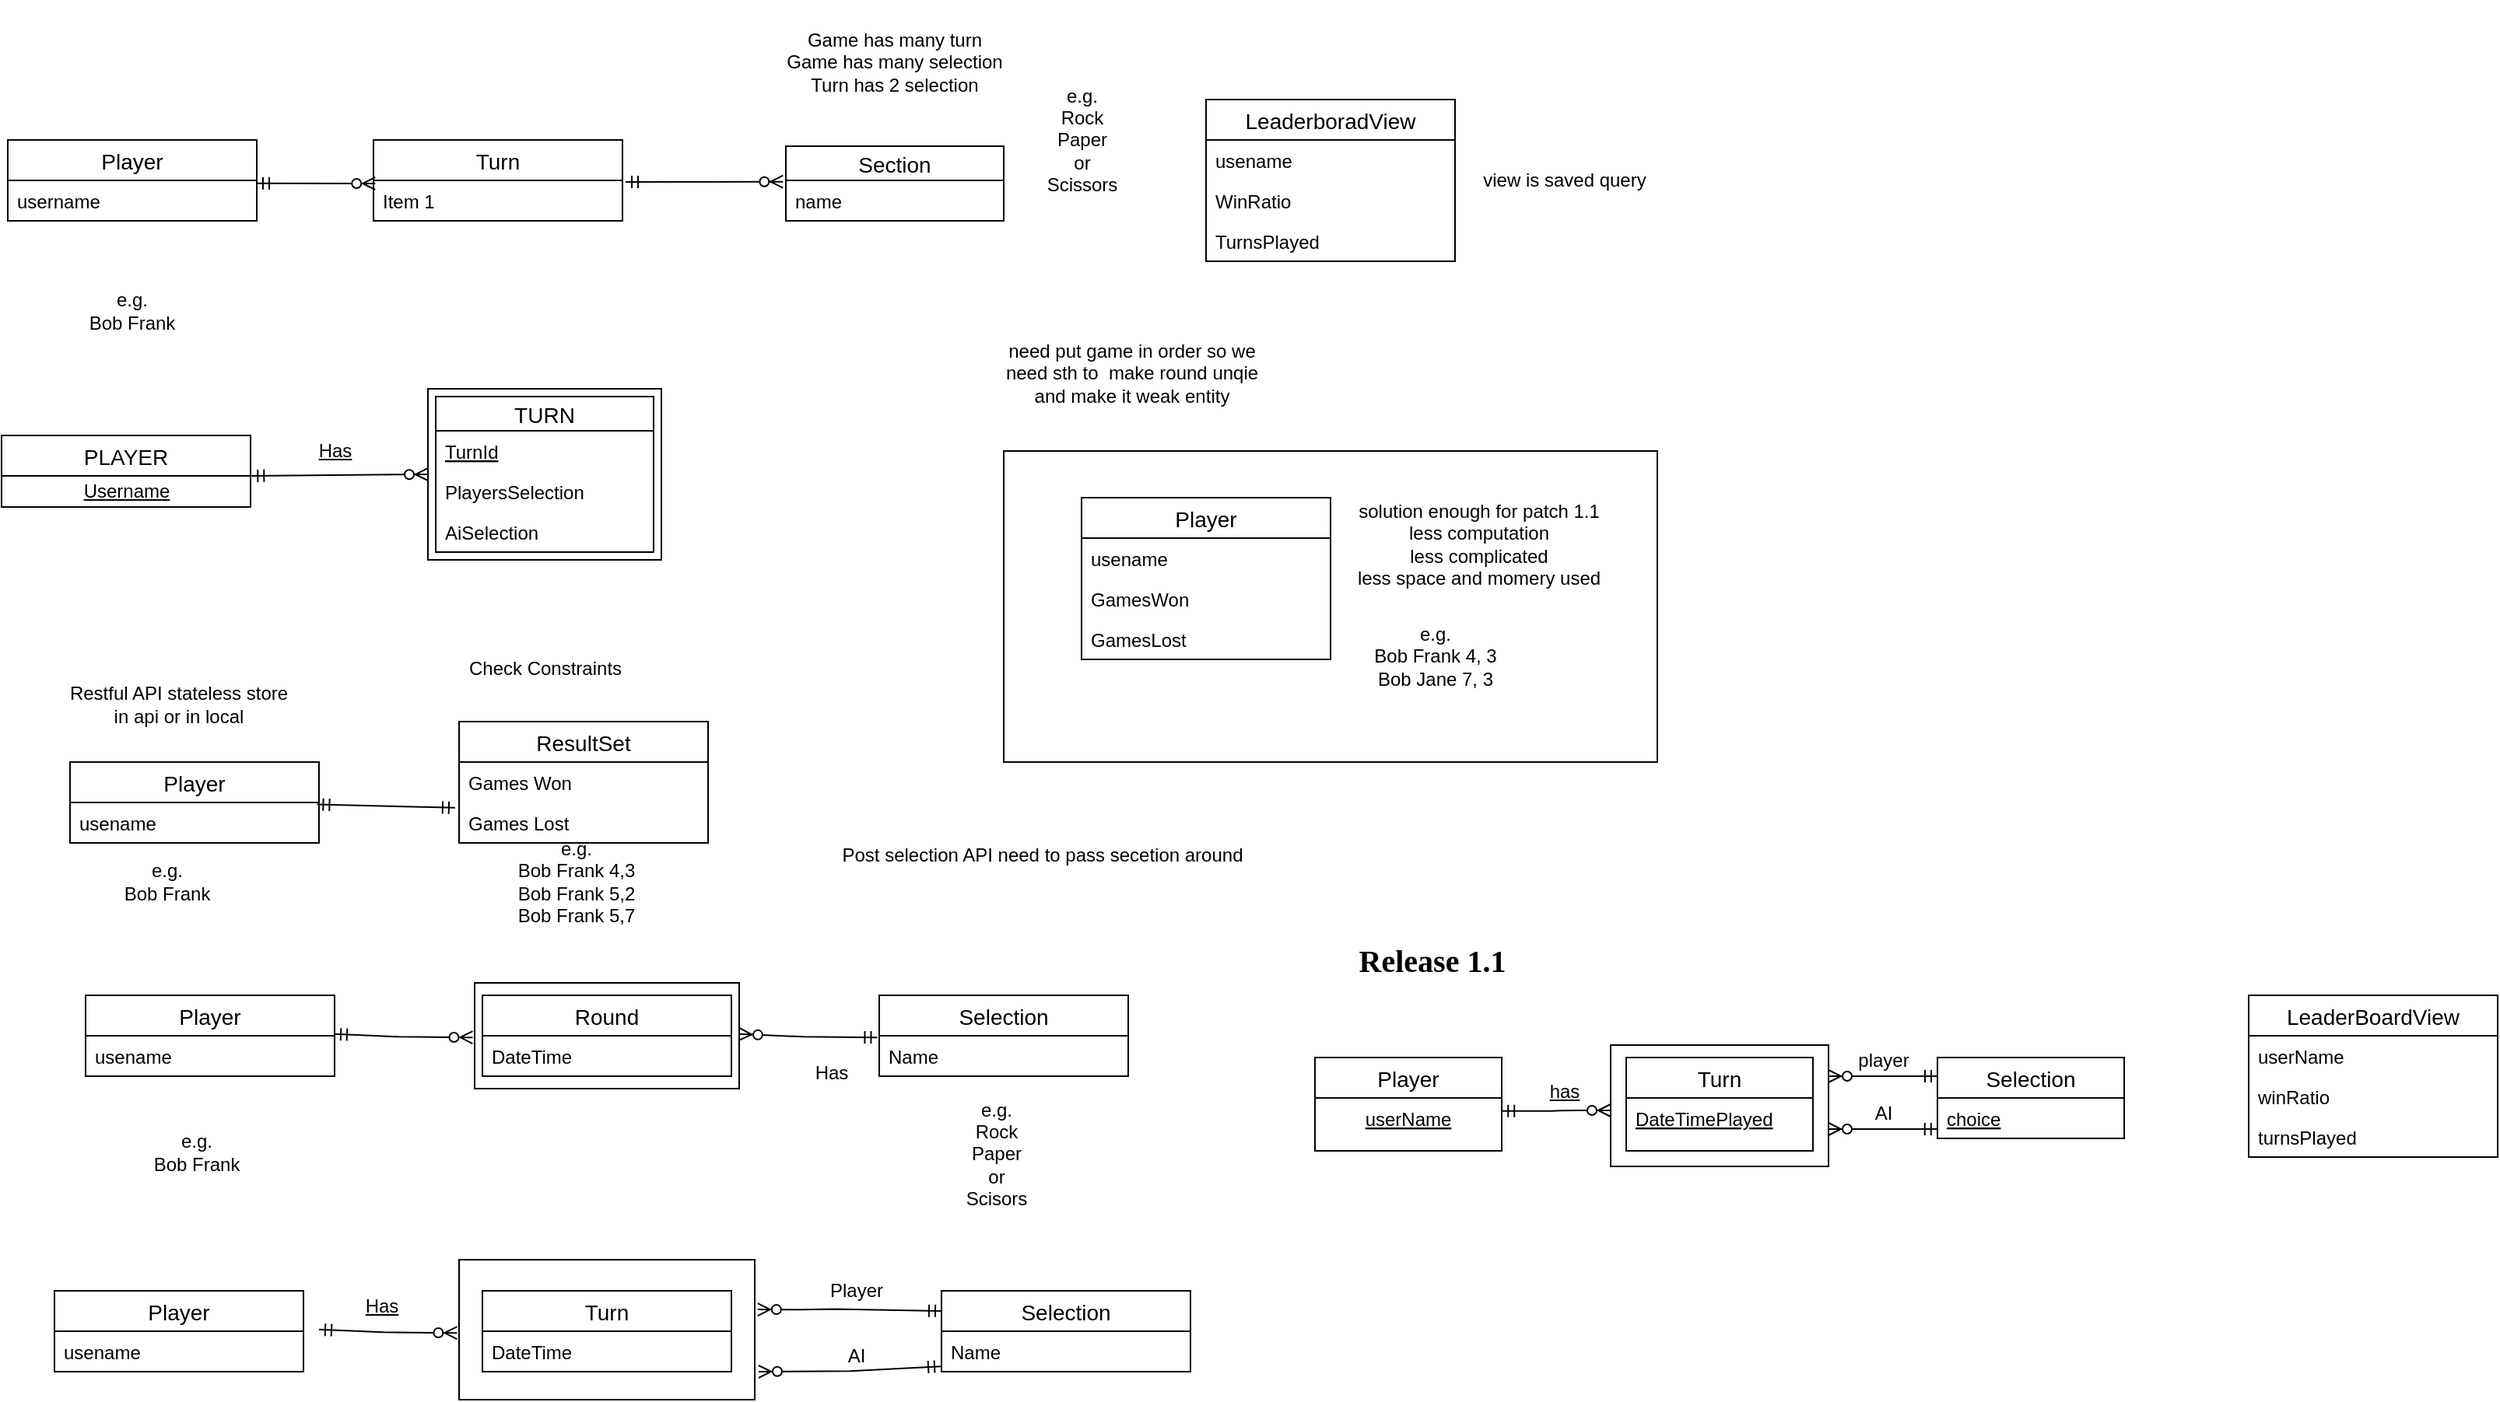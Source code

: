<mxfile version="13.0.3" type="device"><diagram id="dfLw60ohFB7fkaMbW6al" name="Page-1"><mxGraphModel dx="813" dy="470" grid="1" gridSize="10" guides="1" tooltips="1" connect="1" arrows="1" fold="1" page="1" pageScale="1" pageWidth="850" pageHeight="1100" math="0" shadow="0"><root><mxCell id="0"/><mxCell id="1" parent="0"/><mxCell id="0hpMBeMa6fYenNiB3RkF-8" value="" style="rounded=0;whiteSpace=wrap;html=1;" vertex="1" parent="1"><mxGeometry x="1110" y="672" width="140" height="78" as="geometry"/></mxCell><mxCell id="XKjVa8Df6g5gzR_JkoRg-53" value="" style="rounded=0;whiteSpace=wrap;html=1;" parent="1" vertex="1"><mxGeometry x="350" y="250" width="150" height="110" as="geometry"/></mxCell><mxCell id="XKjVa8Df6g5gzR_JkoRg-44" value="TURN" style="swimlane;fontStyle=0;childLayout=stackLayout;horizontal=1;startSize=22;horizontalStack=0;resizeParent=1;resizeParentMax=0;resizeLast=0;collapsible=1;marginBottom=0;align=center;fontSize=14;" parent="1" vertex="1"><mxGeometry x="355" y="255" width="140" height="100" as="geometry"/></mxCell><mxCell id="XKjVa8Df6g5gzR_JkoRg-45" value="TurnId" style="text;strokeColor=none;fillColor=none;spacingLeft=4;spacingRight=4;overflow=hidden;rotatable=0;points=[[0,0.5],[1,0.5]];portConstraint=eastwest;fontSize=12;fontStyle=4" parent="XKjVa8Df6g5gzR_JkoRg-44" vertex="1"><mxGeometry y="22" width="140" height="26" as="geometry"/></mxCell><mxCell id="XKjVa8Df6g5gzR_JkoRg-46" value="PlayersSelection" style="text;strokeColor=none;fillColor=none;spacingLeft=4;spacingRight=4;overflow=hidden;rotatable=0;points=[[0,0.5],[1,0.5]];portConstraint=eastwest;fontSize=12;" parent="XKjVa8Df6g5gzR_JkoRg-44" vertex="1"><mxGeometry y="48" width="140" height="26" as="geometry"/></mxCell><mxCell id="XKjVa8Df6g5gzR_JkoRg-47" value="AiSelection" style="text;strokeColor=none;fillColor=none;spacingLeft=4;spacingRight=4;overflow=hidden;rotatable=0;points=[[0,0.5],[1,0.5]];portConstraint=eastwest;fontSize=12;" parent="XKjVa8Df6g5gzR_JkoRg-44" vertex="1"><mxGeometry y="74" width="140" height="26" as="geometry"/></mxCell><mxCell id="XKjVa8Df6g5gzR_JkoRg-35" value="PLAYER" style="swimlane;fontStyle=0;childLayout=stackLayout;horizontal=1;startSize=26;horizontalStack=0;resizeParent=1;resizeParentMax=0;resizeLast=0;collapsible=1;marginBottom=0;align=center;fontSize=14;" parent="1" vertex="1"><mxGeometry x="76" y="280" width="160" height="46" as="geometry"/></mxCell><mxCell id="XKjVa8Df6g5gzR_JkoRg-36" value="&lt;u&gt;Username&lt;/u&gt;" style="text;html=1;align=center;verticalAlign=middle;resizable=0;points=[];autosize=1;" parent="XKjVa8Df6g5gzR_JkoRg-35" vertex="1"><mxGeometry y="26" width="160" height="20" as="geometry"/></mxCell><mxCell id="XKjVa8Df6g5gzR_JkoRg-95" value="" style="rounded=0;whiteSpace=wrap;html=1;" parent="1" vertex="1"><mxGeometry x="370" y="810" width="190" height="90" as="geometry"/></mxCell><mxCell id="XKjVa8Df6g5gzR_JkoRg-78" value="LeaderboradView" style="swimlane;fontStyle=0;childLayout=stackLayout;horizontal=1;startSize=26;horizontalStack=0;resizeParent=1;resizeParentMax=0;resizeLast=0;collapsible=1;marginBottom=0;align=center;fontSize=14;" parent="1" vertex="1"><mxGeometry x="850" y="64" width="160" height="104" as="geometry"/></mxCell><mxCell id="XKjVa8Df6g5gzR_JkoRg-79" value="usename" style="text;strokeColor=none;fillColor=none;spacingLeft=4;spacingRight=4;overflow=hidden;rotatable=0;points=[[0,0.5],[1,0.5]];portConstraint=eastwest;fontSize=12;" parent="XKjVa8Df6g5gzR_JkoRg-78" vertex="1"><mxGeometry y="26" width="160" height="26" as="geometry"/></mxCell><mxCell id="XKjVa8Df6g5gzR_JkoRg-80" value="WinRatio" style="text;strokeColor=none;fillColor=none;spacingLeft=4;spacingRight=4;overflow=hidden;rotatable=0;points=[[0,0.5],[1,0.5]];portConstraint=eastwest;fontSize=12;" parent="XKjVa8Df6g5gzR_JkoRg-78" vertex="1"><mxGeometry y="52" width="160" height="26" as="geometry"/></mxCell><mxCell id="XKjVa8Df6g5gzR_JkoRg-81" value="TurnsPlayed" style="text;strokeColor=none;fillColor=none;spacingLeft=4;spacingRight=4;overflow=hidden;rotatable=0;points=[[0,0.5],[1,0.5]];portConstraint=eastwest;fontSize=12;" parent="XKjVa8Df6g5gzR_JkoRg-78" vertex="1"><mxGeometry y="78" width="160" height="26" as="geometry"/></mxCell><mxCell id="XKjVa8Df6g5gzR_JkoRg-74" value="" style="rounded=0;whiteSpace=wrap;html=1;" parent="1" vertex="1"><mxGeometry x="380" y="632" width="170" height="68" as="geometry"/></mxCell><mxCell id="XKjVa8Df6g5gzR_JkoRg-52" value="" style="rounded=0;whiteSpace=wrap;html=1;" parent="1" vertex="1"><mxGeometry x="720" y="290" width="420" height="200" as="geometry"/></mxCell><mxCell id="XKjVa8Df6g5gzR_JkoRg-5" value="e.g.&lt;br&gt;Bob Frank" style="text;html=1;strokeColor=none;fillColor=none;align=center;verticalAlign=middle;whiteSpace=wrap;rounded=0;" parent="1" vertex="1"><mxGeometry x="80" y="170" width="160" height="60" as="geometry"/></mxCell><mxCell id="XKjVa8Df6g5gzR_JkoRg-1" value="Player" style="swimlane;fontStyle=0;childLayout=stackLayout;horizontal=1;startSize=26;horizontalStack=0;resizeParent=1;resizeParentMax=0;resizeLast=0;collapsible=1;marginBottom=0;align=center;fontSize=14;" parent="1" vertex="1"><mxGeometry x="80" y="90" width="160" height="52" as="geometry"/></mxCell><mxCell id="XKjVa8Df6g5gzR_JkoRg-2" value="username" style="text;strokeColor=none;fillColor=none;spacingLeft=4;spacingRight=4;overflow=hidden;rotatable=0;points=[[0,0.5],[1,0.5]];portConstraint=eastwest;fontSize=12;" parent="1" vertex="1"><mxGeometry x="80" y="116" width="160" height="26" as="geometry"/></mxCell><mxCell id="XKjVa8Df6g5gzR_JkoRg-10" value="Game has many turn&lt;br&gt;Game has many selection&lt;br&gt;Turn has 2 selection" style="text;html=1;strokeColor=none;fillColor=none;align=center;verticalAlign=middle;whiteSpace=wrap;rounded=0;" parent="1" vertex="1"><mxGeometry x="505" width="290" height="80" as="geometry"/></mxCell><mxCell id="XKjVa8Df6g5gzR_JkoRg-11" value="e.g.&lt;br&gt;Rock&lt;br&gt;Paper&lt;br&gt;or&lt;br&gt;Scissors&lt;br&gt;" style="text;html=1;align=center;verticalAlign=middle;resizable=0;points=[];autosize=1;" parent="1" vertex="1"><mxGeometry x="740" y="50" width="60" height="80" as="geometry"/></mxCell><mxCell id="XKjVa8Df6g5gzR_JkoRg-12" value="Turn" style="swimlane;fontStyle=0;childLayout=stackLayout;horizontal=1;startSize=26;horizontalStack=0;resizeParent=1;resizeParentMax=0;resizeLast=0;collapsible=1;marginBottom=0;align=center;fontSize=14;" parent="1" vertex="1"><mxGeometry x="315" y="90" width="160" height="52" as="geometry"/></mxCell><mxCell id="XKjVa8Df6g5gzR_JkoRg-13" value="Item 1" style="text;strokeColor=none;fillColor=none;spacingLeft=4;spacingRight=4;overflow=hidden;rotatable=0;points=[[0,0.5],[1,0.5]];portConstraint=eastwest;fontSize=12;" parent="XKjVa8Df6g5gzR_JkoRg-12" vertex="1"><mxGeometry y="26" width="160" height="26" as="geometry"/></mxCell><mxCell id="XKjVa8Df6g5gzR_JkoRg-16" value="" style="endArrow=ERzeroToMany;html=1;rounded=0;entryX=-0.013;entryY=0.033;entryDx=0;entryDy=0;entryPerimeter=0;startArrow=ERmandOne;startFill=0;endFill=1;" parent="1" target="XKjVa8Df6g5gzR_JkoRg-8" edge="1"><mxGeometry relative="1" as="geometry"><mxPoint x="477" y="117" as="sourcePoint"/><mxPoint x="590" y="180" as="targetPoint"/></mxGeometry></mxCell><mxCell id="XKjVa8Df6g5gzR_JkoRg-6" value="Section" style="swimlane;fontStyle=0;childLayout=stackLayout;horizontal=1;startSize=22;horizontalStack=0;resizeParent=1;resizeParentMax=0;resizeLast=0;collapsible=1;marginBottom=0;align=center;fontSize=14;" parent="1" vertex="1"><mxGeometry x="580" y="94" width="140" height="48" as="geometry"/></mxCell><mxCell id="XKjVa8Df6g5gzR_JkoRg-8" value="name&#10;" style="text;strokeColor=none;fillColor=none;spacingLeft=4;spacingRight=4;overflow=hidden;rotatable=0;points=[[0,0.5],[1,0.5]];portConstraint=eastwest;fontSize=12;" parent="XKjVa8Df6g5gzR_JkoRg-6" vertex="1"><mxGeometry y="22" width="140" height="26" as="geometry"/></mxCell><mxCell id="XKjVa8Df6g5gzR_JkoRg-18" value="" style="endArrow=ERzeroToMany;html=1;rounded=0;startArrow=ERmandOne;startFill=0;endFill=1;entryX=0.007;entryY=0.077;entryDx=0;entryDy=0;entryPerimeter=0;" parent="1" target="XKjVa8Df6g5gzR_JkoRg-13" edge="1"><mxGeometry relative="1" as="geometry"><mxPoint x="240" y="117.86" as="sourcePoint"/><mxPoint x="310" y="118" as="targetPoint"/></mxGeometry></mxCell><mxCell id="XKjVa8Df6g5gzR_JkoRg-27" value="" style="endArrow=ERmandOne;html=1;rounded=0;startArrow=ERmandOne;startFill=0;endFill=0;entryX=-0.016;entryY=0.132;entryDx=0;entryDy=0;entryPerimeter=0;exitX=0.992;exitY=0.049;exitDx=0;exitDy=0;exitPerimeter=0;" parent="1" source="XKjVa8Df6g5gzR_JkoRg-20" target="XKjVa8Df6g5gzR_JkoRg-25" edge="1"><mxGeometry relative="1" as="geometry"><mxPoint x="260" y="511.71" as="sourcePoint"/><mxPoint x="336.12" y="511.852" as="targetPoint"/></mxGeometry></mxCell><mxCell id="XKjVa8Df6g5gzR_JkoRg-28" value="Player" style="swimlane;fontStyle=0;childLayout=stackLayout;horizontal=1;startSize=26;horizontalStack=0;resizeParent=1;resizeParentMax=0;resizeLast=0;collapsible=1;marginBottom=0;align=center;fontSize=14;" parent="1" vertex="1"><mxGeometry x="770" y="320" width="160" height="104" as="geometry"/></mxCell><mxCell id="XKjVa8Df6g5gzR_JkoRg-29" value="usename" style="text;strokeColor=none;fillColor=none;spacingLeft=4;spacingRight=4;overflow=hidden;rotatable=0;points=[[0,0.5],[1,0.5]];portConstraint=eastwest;fontSize=12;" parent="XKjVa8Df6g5gzR_JkoRg-28" vertex="1"><mxGeometry y="26" width="160" height="26" as="geometry"/></mxCell><mxCell id="XKjVa8Df6g5gzR_JkoRg-30" value="GamesWon" style="text;strokeColor=none;fillColor=none;spacingLeft=4;spacingRight=4;overflow=hidden;rotatable=0;points=[[0,0.5],[1,0.5]];portConstraint=eastwest;fontSize=12;" parent="XKjVa8Df6g5gzR_JkoRg-28" vertex="1"><mxGeometry y="52" width="160" height="26" as="geometry"/></mxCell><mxCell id="XKjVa8Df6g5gzR_JkoRg-31" value="GamesLost" style="text;strokeColor=none;fillColor=none;spacingLeft=4;spacingRight=4;overflow=hidden;rotatable=0;points=[[0,0.5],[1,0.5]];portConstraint=eastwest;fontSize=12;" parent="XKjVa8Df6g5gzR_JkoRg-28" vertex="1"><mxGeometry y="78" width="160" height="26" as="geometry"/></mxCell><mxCell id="XKjVa8Df6g5gzR_JkoRg-32" value="e.g.&lt;br&gt;Bob Frank 4, 3&lt;br&gt;Bob Jane 7, 3" style="text;html=1;strokeColor=none;fillColor=none;align=center;verticalAlign=middle;whiteSpace=wrap;rounded=0;" parent="1" vertex="1"><mxGeometry x="940" y="390" width="115" height="64" as="geometry"/></mxCell><mxCell id="XKjVa8Df6g5gzR_JkoRg-48" value="need put game in order so we need sth to&amp;nbsp; make round unqie and make it weak entity" style="text;html=1;strokeColor=none;fillColor=none;align=center;verticalAlign=middle;whiteSpace=wrap;rounded=0;" parent="1" vertex="1"><mxGeometry x="720" y="210" width="165" height="60" as="geometry"/></mxCell><mxCell id="XKjVa8Df6g5gzR_JkoRg-49" value="solution enough for patch 1.1&lt;br&gt;less computation&lt;br&gt;less complicated&lt;br&gt;less space and momery used" style="text;html=1;align=center;verticalAlign=middle;resizable=0;points=[];autosize=1;" parent="1" vertex="1"><mxGeometry x="940" y="320" width="170" height="60" as="geometry"/></mxCell><mxCell id="XKjVa8Df6g5gzR_JkoRg-50" value="" style="endArrow=ERzeroToMany;html=1;rounded=0;startArrow=ERmandOne;startFill=0;endFill=1;entryX=0;entryY=0.5;entryDx=0;entryDy=0;exitX=1.004;exitY=0;exitDx=0;exitDy=0;exitPerimeter=0;" parent="1" source="XKjVa8Df6g5gzR_JkoRg-36" target="XKjVa8Df6g5gzR_JkoRg-53" edge="1"><mxGeometry relative="1" as="geometry"><mxPoint x="238.88" y="304.0" as="sourcePoint"/><mxPoint x="340" y="307" as="targetPoint"/></mxGeometry></mxCell><mxCell id="XKjVa8Df6g5gzR_JkoRg-51" value="Has" style="text;html=1;align=center;verticalAlign=middle;resizable=0;points=[];autosize=1;fontStyle=4" parent="1" vertex="1"><mxGeometry x="270" y="280" width="40" height="20" as="geometry"/></mxCell><mxCell id="XKjVa8Df6g5gzR_JkoRg-19" value="Player" style="swimlane;fontStyle=0;childLayout=stackLayout;horizontal=1;startSize=26;horizontalStack=0;resizeParent=1;resizeParentMax=0;resizeLast=0;collapsible=1;marginBottom=0;align=center;fontSize=14;" parent="1" vertex="1"><mxGeometry x="120" y="490" width="160" height="52" as="geometry"/></mxCell><mxCell id="XKjVa8Df6g5gzR_JkoRg-20" value="usename" style="text;strokeColor=none;fillColor=none;spacingLeft=4;spacingRight=4;overflow=hidden;rotatable=0;points=[[0,0.5],[1,0.5]];portConstraint=eastwest;fontSize=12;" parent="XKjVa8Df6g5gzR_JkoRg-19" vertex="1"><mxGeometry y="26" width="160" height="26" as="geometry"/></mxCell><mxCell id="XKjVa8Df6g5gzR_JkoRg-23" value="ResultSet" style="swimlane;fontStyle=0;childLayout=stackLayout;horizontal=1;startSize=26;horizontalStack=0;resizeParent=1;resizeParentMax=0;resizeLast=0;collapsible=1;marginBottom=0;align=center;fontSize=14;" parent="1" vertex="1"><mxGeometry x="370" y="464" width="160" height="78" as="geometry"/></mxCell><mxCell id="XKjVa8Df6g5gzR_JkoRg-24" value="Games Won" style="text;strokeColor=none;fillColor=none;spacingLeft=4;spacingRight=4;overflow=hidden;rotatable=0;points=[[0,0.5],[1,0.5]];portConstraint=eastwest;fontSize=12;" parent="XKjVa8Df6g5gzR_JkoRg-23" vertex="1"><mxGeometry y="26" width="160" height="26" as="geometry"/></mxCell><mxCell id="XKjVa8Df6g5gzR_JkoRg-25" value="Games Lost" style="text;strokeColor=none;fillColor=none;spacingLeft=4;spacingRight=4;overflow=hidden;rotatable=0;points=[[0,0.5],[1,0.5]];portConstraint=eastwest;fontSize=12;" parent="XKjVa8Df6g5gzR_JkoRg-23" vertex="1"><mxGeometry y="52" width="160" height="26" as="geometry"/></mxCell><mxCell id="XKjVa8Df6g5gzR_JkoRg-55" value="Restful API stateless store in api or in local" style="text;html=1;strokeColor=none;fillColor=none;align=center;verticalAlign=middle;whiteSpace=wrap;rounded=0;" parent="1" vertex="1"><mxGeometry x="115" y="440" width="150" height="25" as="geometry"/></mxCell><mxCell id="XKjVa8Df6g5gzR_JkoRg-56" value="Post selection API need to pass secetion around" style="text;html=1;strokeColor=none;fillColor=none;align=center;verticalAlign=middle;whiteSpace=wrap;rounded=0;" parent="1" vertex="1"><mxGeometry x="590" y="540" width="310" height="20" as="geometry"/></mxCell><mxCell id="XKjVa8Df6g5gzR_JkoRg-57" value="Check Constraints" style="text;html=1;align=center;verticalAlign=middle;resizable=0;points=[];autosize=1;" parent="1" vertex="1"><mxGeometry x="370" y="420" width="110" height="20" as="geometry"/></mxCell><mxCell id="XKjVa8Df6g5gzR_JkoRg-58" value="Player" style="swimlane;fontStyle=0;childLayout=stackLayout;horizontal=1;startSize=26;horizontalStack=0;resizeParent=1;resizeParentMax=0;resizeLast=0;collapsible=1;marginBottom=0;align=center;fontSize=14;" parent="1" vertex="1"><mxGeometry x="130" y="640" width="160" height="52" as="geometry"/></mxCell><mxCell id="XKjVa8Df6g5gzR_JkoRg-59" value="usename" style="text;strokeColor=none;fillColor=none;spacingLeft=4;spacingRight=4;overflow=hidden;rotatable=0;points=[[0,0.5],[1,0.5]];portConstraint=eastwest;fontSize=12;" parent="XKjVa8Df6g5gzR_JkoRg-58" vertex="1"><mxGeometry y="26" width="160" height="26" as="geometry"/></mxCell><mxCell id="XKjVa8Df6g5gzR_JkoRg-70" value="e.g.&lt;br&gt;Bob Frank&lt;br&gt;" style="text;html=1;align=center;verticalAlign=middle;resizable=0;points=[];autosize=1;" parent="1" vertex="1"><mxGeometry x="166" y="726" width="70" height="30" as="geometry"/></mxCell><mxCell id="XKjVa8Df6g5gzR_JkoRg-71" value="e.g.&lt;br&gt;Rock&lt;br&gt;Paper&lt;br&gt;or&lt;br&gt;Scisors&lt;br&gt;" style="text;html=1;align=center;verticalAlign=middle;resizable=0;points=[];autosize=1;" parent="1" vertex="1"><mxGeometry x="690" y="702" width="50" height="80" as="geometry"/></mxCell><mxCell id="XKjVa8Df6g5gzR_JkoRg-72" value="" style="endArrow=ERzeroToMany;html=1;rounded=0;startArrow=ERmandOne;startFill=0;endFill=1;entryX=-0.016;entryY=0.132;entryDx=0;entryDy=0;entryPerimeter=0;exitX=0.992;exitY=0.049;exitDx=0;exitDy=0;exitPerimeter=0;" parent="1" edge="1"><mxGeometry relative="1" as="geometry"><mxPoint x="290" y="664.924" as="sourcePoint"/><mxPoint x="378.72" y="667.082" as="targetPoint"/><Array as="points"><mxPoint x="331.28" y="666.65"/></Array></mxGeometry></mxCell><mxCell id="XKjVa8Df6g5gzR_JkoRg-73" value="" style="endArrow=ERmandOne;html=1;rounded=0;startArrow=ERzeroToMany;startFill=1;endFill=0;entryX=-0.016;entryY=0.132;entryDx=0;entryDy=0;entryPerimeter=0;exitX=0.992;exitY=0.049;exitDx=0;exitDy=0;exitPerimeter=0;" parent="1" edge="1"><mxGeometry relative="1" as="geometry"><mxPoint x="550" y="664.924" as="sourcePoint"/><mxPoint x="638.72" y="667.082" as="targetPoint"/><Array as="points"><mxPoint x="591.28" y="666.65"/></Array></mxGeometry></mxCell><mxCell id="XKjVa8Df6g5gzR_JkoRg-62" value="Round" style="swimlane;fontStyle=0;childLayout=stackLayout;horizontal=1;startSize=26;horizontalStack=0;resizeParent=1;resizeParentMax=0;resizeLast=0;collapsible=1;marginBottom=0;align=center;fontSize=14;" parent="1" vertex="1"><mxGeometry x="385" y="640" width="160" height="52" as="geometry"/></mxCell><mxCell id="XKjVa8Df6g5gzR_JkoRg-63" value="DateTime" style="text;strokeColor=none;fillColor=none;spacingLeft=4;spacingRight=4;overflow=hidden;rotatable=0;points=[[0,0.5],[1,0.5]];portConstraint=eastwest;fontSize=12;" parent="XKjVa8Df6g5gzR_JkoRg-62" vertex="1"><mxGeometry y="26" width="160" height="26" as="geometry"/></mxCell><mxCell id="XKjVa8Df6g5gzR_JkoRg-66" value="Selection" style="swimlane;fontStyle=0;childLayout=stackLayout;horizontal=1;startSize=26;horizontalStack=0;resizeParent=1;resizeParentMax=0;resizeLast=0;collapsible=1;marginBottom=0;align=center;fontSize=14;" parent="1" vertex="1"><mxGeometry x="640" y="640" width="160" height="52" as="geometry"/></mxCell><mxCell id="XKjVa8Df6g5gzR_JkoRg-69" value="Name" style="text;strokeColor=none;fillColor=none;spacingLeft=4;spacingRight=4;overflow=hidden;rotatable=0;points=[[0,0.5],[1,0.5]];portConstraint=eastwest;fontSize=12;" parent="XKjVa8Df6g5gzR_JkoRg-66" vertex="1"><mxGeometry y="26" width="160" height="26" as="geometry"/></mxCell><mxCell id="XKjVa8Df6g5gzR_JkoRg-75" value="Has" style="text;html=1;align=center;verticalAlign=middle;resizable=0;points=[];autosize=1;" parent="1" vertex="1"><mxGeometry x="589" y="680" width="40" height="20" as="geometry"/></mxCell><mxCell id="XKjVa8Df6g5gzR_JkoRg-76" value="e.g.&lt;br&gt;Bob Frank" style="text;html=1;align=center;verticalAlign=middle;resizable=0;points=[];autosize=1;" parent="1" vertex="1"><mxGeometry x="147" y="552" width="70" height="30" as="geometry"/></mxCell><mxCell id="XKjVa8Df6g5gzR_JkoRg-77" value="e.g.&lt;br&gt;Bob Frank 4,3&lt;br&gt;Bob Frank 5,2&lt;br&gt;Bob Frank 5,7" style="text;html=1;align=center;verticalAlign=middle;resizable=0;points=[];autosize=1;" parent="1" vertex="1"><mxGeometry x="400" y="537" width="90" height="60" as="geometry"/></mxCell><mxCell id="XKjVa8Df6g5gzR_JkoRg-82" value="view is saved query" style="text;html=1;align=center;verticalAlign=middle;resizable=0;points=[];autosize=1;" parent="1" vertex="1"><mxGeometry x="1020" y="106" width="120" height="20" as="geometry"/></mxCell><mxCell id="XKjVa8Df6g5gzR_JkoRg-83" value="Player" style="swimlane;fontStyle=0;childLayout=stackLayout;horizontal=1;startSize=26;horizontalStack=0;resizeParent=1;resizeParentMax=0;resizeLast=0;collapsible=1;marginBottom=0;align=center;fontSize=14;" parent="1" vertex="1"><mxGeometry x="110" y="830" width="160" height="52" as="geometry"/></mxCell><mxCell id="XKjVa8Df6g5gzR_JkoRg-84" value="usename" style="text;strokeColor=none;fillColor=none;spacingLeft=4;spacingRight=4;overflow=hidden;rotatable=0;points=[[0,0.5],[1,0.5]];portConstraint=eastwest;fontSize=12;" parent="XKjVa8Df6g5gzR_JkoRg-83" vertex="1"><mxGeometry y="26" width="160" height="26" as="geometry"/></mxCell><mxCell id="XKjVa8Df6g5gzR_JkoRg-91" value="Selection" style="swimlane;fontStyle=0;childLayout=stackLayout;horizontal=1;startSize=26;horizontalStack=0;resizeParent=1;resizeParentMax=0;resizeLast=0;collapsible=1;marginBottom=0;align=center;fontSize=14;" parent="1" vertex="1"><mxGeometry x="680" y="830" width="160" height="52" as="geometry"/></mxCell><mxCell id="XKjVa8Df6g5gzR_JkoRg-92" value="Name" style="text;strokeColor=none;fillColor=none;spacingLeft=4;spacingRight=4;overflow=hidden;rotatable=0;points=[[0,0.5],[1,0.5]];portConstraint=eastwest;fontSize=12;" parent="XKjVa8Df6g5gzR_JkoRg-91" vertex="1"><mxGeometry y="26" width="160" height="26" as="geometry"/></mxCell><mxCell id="XKjVa8Df6g5gzR_JkoRg-87" value="Turn" style="swimlane;fontStyle=0;childLayout=stackLayout;horizontal=1;startSize=26;horizontalStack=0;resizeParent=1;resizeParentMax=0;resizeLast=0;collapsible=1;marginBottom=0;align=center;fontSize=14;" parent="1" vertex="1"><mxGeometry x="385" y="830" width="160" height="52" as="geometry"/></mxCell><mxCell id="XKjVa8Df6g5gzR_JkoRg-88" value="DateTime" style="text;strokeColor=none;fillColor=none;spacingLeft=4;spacingRight=4;overflow=hidden;rotatable=0;points=[[0,0.5],[1,0.5]];portConstraint=eastwest;fontSize=12;" parent="XKjVa8Df6g5gzR_JkoRg-87" vertex="1"><mxGeometry y="26" width="160" height="26" as="geometry"/></mxCell><mxCell id="XKjVa8Df6g5gzR_JkoRg-99" value="" style="endArrow=ERmandOne;html=1;rounded=0;startArrow=ERzeroToMany;startFill=1;endFill=0;entryX=0;entryY=0.25;entryDx=0;entryDy=0;exitX=1.01;exitY=0.356;exitDx=0;exitDy=0;exitPerimeter=0;" parent="1" source="XKjVa8Df6g5gzR_JkoRg-95" target="XKjVa8Df6g5gzR_JkoRg-91" edge="1"><mxGeometry relative="1" as="geometry"><mxPoint x="570" y="840.004" as="sourcePoint"/><mxPoint x="658.72" y="842.162" as="targetPoint"/><Array as="points"><mxPoint x="590" y="842.08"/><mxPoint x="611.28" y="841.73"/></Array></mxGeometry></mxCell><mxCell id="XKjVa8Df6g5gzR_JkoRg-100" value="" style="endArrow=ERmandOne;html=1;rounded=0;startArrow=ERzeroToMany;startFill=1;endFill=0;entryX=-0.003;entryY=0.868;entryDx=0;entryDy=0;entryPerimeter=0;exitX=1.013;exitY=0.8;exitDx=0;exitDy=0;exitPerimeter=0;" parent="1" source="XKjVa8Df6g5gzR_JkoRg-95" target="XKjVa8Df6g5gzR_JkoRg-92" edge="1"><mxGeometry relative="1" as="geometry"><mxPoint x="580" y="879.844" as="sourcePoint"/><mxPoint x="668.72" y="882.002" as="targetPoint"/><Array as="points"><mxPoint x="621.28" y="881.57"/></Array></mxGeometry></mxCell><mxCell id="XKjVa8Df6g5gzR_JkoRg-101" value="Player" style="text;html=1;align=center;verticalAlign=middle;resizable=0;points=[];autosize=1;" parent="1" vertex="1"><mxGeometry x="600" y="820" width="50" height="20" as="geometry"/></mxCell><mxCell id="XKjVa8Df6g5gzR_JkoRg-102" value="AI" style="text;html=1;align=center;verticalAlign=middle;resizable=0;points=[];autosize=1;" parent="1" vertex="1"><mxGeometry x="610" y="862" width="30" height="20" as="geometry"/></mxCell><mxCell id="XKjVa8Df6g5gzR_JkoRg-103" value="" style="endArrow=ERzeroToMany;html=1;rounded=0;startArrow=ERmandOne;startFill=0;endFill=1;entryX=-0.016;entryY=0.132;entryDx=0;entryDy=0;entryPerimeter=0;exitX=0.992;exitY=0.049;exitDx=0;exitDy=0;exitPerimeter=0;" parent="1" edge="1"><mxGeometry relative="1" as="geometry"><mxPoint x="280" y="854.924" as="sourcePoint"/><mxPoint x="368.72" y="857.082" as="targetPoint"/><Array as="points"><mxPoint x="321.28" y="856.65"/></Array></mxGeometry></mxCell><mxCell id="XKjVa8Df6g5gzR_JkoRg-104" value="Has" style="text;html=1;align=center;verticalAlign=middle;resizable=0;points=[];autosize=1;fontStyle=4" parent="1" vertex="1"><mxGeometry x="300" y="830" width="40" height="20" as="geometry"/></mxCell><mxCell id="c0pf3ViM_JS6h8Sh6GuD-1" value="Release 1.1" style="text;html=1;align=center;verticalAlign=middle;resizable=0;points=[];autosize=1;fontFamily=Verdana;fontSize=20;fontStyle=1" parent="1" vertex="1"><mxGeometry x="920" y="602" width="150" height="30" as="geometry"/></mxCell><mxCell id="c0pf3ViM_JS6h8Sh6GuD-2" value="Player" style="swimlane;fontStyle=0;childLayout=stackLayout;horizontal=1;startSize=26;horizontalStack=0;resizeParent=1;resizeParentMax=0;resizeLast=0;collapsible=1;marginBottom=0;align=center;fontSize=14;" parent="1" vertex="1"><mxGeometry x="920" y="680" width="120" height="60" as="geometry"/></mxCell><mxCell id="c0pf3ViM_JS6h8Sh6GuD-3" value="userName" style="text;strokeColor=none;fillColor=none;spacingLeft=4;spacingRight=4;overflow=hidden;rotatable=0;points=[[0,0.5],[1,0.5]];portConstraint=eastwest;fontSize=12;fontStyle=4;align=center;" parent="c0pf3ViM_JS6h8Sh6GuD-2" vertex="1"><mxGeometry y="26" width="120" height="34" as="geometry"/></mxCell><mxCell id="c0pf3ViM_JS6h8Sh6GuD-6" value="Turn" style="swimlane;fontStyle=0;childLayout=stackLayout;horizontal=1;startSize=26;horizontalStack=0;resizeParent=1;resizeParentMax=0;resizeLast=0;collapsible=1;marginBottom=0;align=center;fontSize=14;" parent="1" vertex="1"><mxGeometry x="1120" y="680" width="120" height="60" as="geometry"/></mxCell><mxCell id="c0pf3ViM_JS6h8Sh6GuD-7" value="DateTimePlayed" style="text;strokeColor=none;fillColor=none;spacingLeft=4;spacingRight=4;overflow=hidden;rotatable=0;points=[[0,0.5],[1,0.5]];portConstraint=eastwest;fontSize=12;fontStyle=4" parent="c0pf3ViM_JS6h8Sh6GuD-6" vertex="1"><mxGeometry y="26" width="120" height="34" as="geometry"/></mxCell><mxCell id="c0pf3ViM_JS6h8Sh6GuD-10" value="Selection" style="swimlane;fontStyle=0;childLayout=stackLayout;horizontal=1;startSize=26;horizontalStack=0;resizeParent=1;resizeParentMax=0;resizeLast=0;collapsible=1;marginBottom=0;align=center;fontSize=14;" parent="1" vertex="1"><mxGeometry x="1320" y="680" width="120" height="52" as="geometry"/></mxCell><mxCell id="c0pf3ViM_JS6h8Sh6GuD-13" value="choice" style="text;strokeColor=none;fillColor=none;spacingLeft=4;spacingRight=4;overflow=hidden;rotatable=0;points=[[0,0.5],[1,0.5]];portConstraint=eastwest;fontSize=12;fontStyle=4" parent="c0pf3ViM_JS6h8Sh6GuD-10" vertex="1"><mxGeometry y="26" width="120" height="26" as="geometry"/></mxCell><mxCell id="c0pf3ViM_JS6h8Sh6GuD-14" value="LeaderBoardView" style="swimlane;fontStyle=0;childLayout=stackLayout;horizontal=1;startSize=26;horizontalStack=0;resizeParent=1;resizeParentMax=0;resizeLast=0;collapsible=1;marginBottom=0;align=center;fontSize=14;" parent="1" vertex="1"><mxGeometry x="1520" y="640" width="160" height="104" as="geometry"/></mxCell><mxCell id="c0pf3ViM_JS6h8Sh6GuD-15" value="userName" style="text;strokeColor=none;fillColor=none;spacingLeft=4;spacingRight=4;overflow=hidden;rotatable=0;points=[[0,0.5],[1,0.5]];portConstraint=eastwest;fontSize=12;" parent="c0pf3ViM_JS6h8Sh6GuD-14" vertex="1"><mxGeometry y="26" width="160" height="26" as="geometry"/></mxCell><mxCell id="c0pf3ViM_JS6h8Sh6GuD-16" value="winRatio" style="text;strokeColor=none;fillColor=none;spacingLeft=4;spacingRight=4;overflow=hidden;rotatable=0;points=[[0,0.5],[1,0.5]];portConstraint=eastwest;fontSize=12;" parent="c0pf3ViM_JS6h8Sh6GuD-14" vertex="1"><mxGeometry y="52" width="160" height="26" as="geometry"/></mxCell><mxCell id="c0pf3ViM_JS6h8Sh6GuD-17" value="turnsPlayed" style="text;strokeColor=none;fillColor=none;spacingLeft=4;spacingRight=4;overflow=hidden;rotatable=0;points=[[0,0.5],[1,0.5]];portConstraint=eastwest;fontSize=12;" parent="c0pf3ViM_JS6h8Sh6GuD-14" vertex="1"><mxGeometry y="78" width="160" height="26" as="geometry"/></mxCell><mxCell id="c0pf3ViM_JS6h8Sh6GuD-18" value="" style="edgeStyle=entityRelationEdgeStyle;fontSize=12;html=1;endArrow=ERzeroToMany;startArrow=ERmandOne;exitX=1.001;exitY=0.248;exitDx=0;exitDy=0;exitPerimeter=0;" parent="1" source="c0pf3ViM_JS6h8Sh6GuD-3" edge="1"><mxGeometry width="100" height="100" relative="1" as="geometry"><mxPoint x="1090" y="760" as="sourcePoint"/><mxPoint x="1110" y="714" as="targetPoint"/></mxGeometry></mxCell><mxCell id="c0pf3ViM_JS6h8Sh6GuD-19" value="" style="edgeStyle=entityRelationEdgeStyle;fontSize=12;html=1;endArrow=ERmandOne;startArrow=ERzeroToMany;entryX=0;entryY=0.248;entryDx=0;entryDy=0;entryPerimeter=0;startFill=1;endFill=0;" parent="1" edge="1"><mxGeometry width="100" height="100" relative="1" as="geometry"><mxPoint x="1250" y="692" as="sourcePoint"/><mxPoint x="1320" y="692.002" as="targetPoint"/></mxGeometry></mxCell><mxCell id="c0pf3ViM_JS6h8Sh6GuD-20" value="" style="edgeStyle=entityRelationEdgeStyle;fontSize=12;html=1;endArrow=ERmandOne;startArrow=ERzeroToMany;entryX=0;entryY=0.248;entryDx=0;entryDy=0;entryPerimeter=0;startFill=1;endFill=0;" parent="1" edge="1"><mxGeometry width="100" height="100" relative="1" as="geometry"><mxPoint x="1250" y="726" as="sourcePoint"/><mxPoint x="1319.88" y="726.002" as="targetPoint"/></mxGeometry></mxCell><mxCell id="0hpMBeMa6fYenNiB3RkF-1" value="has" style="text;html=1;align=center;verticalAlign=middle;resizable=0;points=[];autosize=1;fontStyle=4" vertex="1" parent="1"><mxGeometry x="1065" y="692" width="30" height="20" as="geometry"/></mxCell><mxCell id="0hpMBeMa6fYenNiB3RkF-4" value="player" style="text;html=1;align=center;verticalAlign=middle;resizable=0;points=[];autosize=1;" vertex="1" parent="1"><mxGeometry x="1260" y="672" width="50" height="20" as="geometry"/></mxCell><mxCell id="0hpMBeMa6fYenNiB3RkF-7" value="AI" style="text;html=1;align=center;verticalAlign=middle;resizable=0;points=[];autosize=1;" vertex="1" parent="1"><mxGeometry x="1270" y="706" width="30" height="20" as="geometry"/></mxCell></root></mxGraphModel></diagram></mxfile>